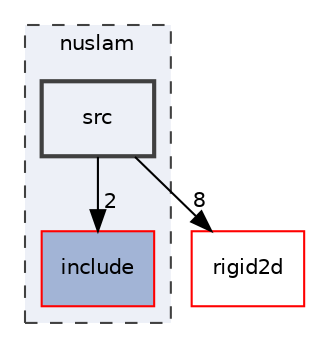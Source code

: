 digraph "nuslam/src"
{
 // LATEX_PDF_SIZE
  edge [fontname="Helvetica",fontsize="10",labelfontname="Helvetica",labelfontsize="10"];
  node [fontname="Helvetica",fontsize="10",shape=record];
  compound=true
  subgraph clusterdir_0ea33a0037152376b412e8829e0d6d02 {
    graph [ bgcolor="#edf0f7", pencolor="grey25", style="filled,dashed,", label="nuslam", fontname="Helvetica", fontsize="10", URL="dir_0ea33a0037152376b412e8829e0d6d02.html"]
  dir_768e7bff774e9521f6243e2b5add71bb [shape=box, label="include", style="filled,", fillcolor="#a2b4d6", color="red", URL="dir_768e7bff774e9521f6243e2b5add71bb.html"];
  dir_527084958f359af5f63eae13e173b414 [shape=box, label="src", style="filled,bold,", fillcolor="#edf0f7", color="grey25", URL="dir_527084958f359af5f63eae13e173b414.html"];
  }
  dir_d09810d5115b48fcdca4443ac0f353e3 [shape=box, label="rigid2d", style="", fillcolor="#edf0f7", color="red", URL="dir_d09810d5115b48fcdca4443ac0f353e3.html"];
  dir_527084958f359af5f63eae13e173b414->dir_768e7bff774e9521f6243e2b5add71bb [headlabel="2", labeldistance=1.5 headhref="dir_000010_000000.html"];
  dir_527084958f359af5f63eae13e173b414->dir_d09810d5115b48fcdca4443ac0f353e3 [headlabel="8", labeldistance=1.5 headhref="dir_000010_000007.html"];
}
